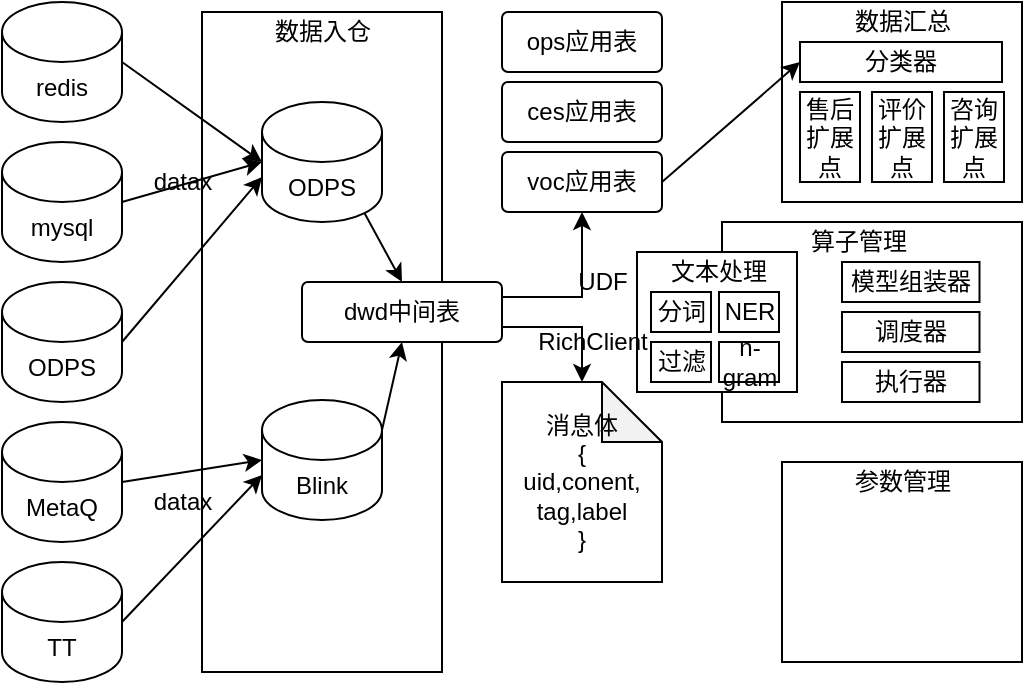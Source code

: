 <mxfile version="16.5.6" type="github">
  <diagram id="LrDT-2fnjlLrGnoS8Kym" name="Page-1">
    <mxGraphModel dx="903" dy="570" grid="1" gridSize="10" guides="1" tooltips="1" connect="1" arrows="1" fold="1" page="1" pageScale="1" pageWidth="826" pageHeight="1169" math="0" shadow="0">
      <root>
        <mxCell id="0" />
        <mxCell id="1" parent="0" />
        <mxCell id="NIo4wRNYglLKpnFKmgiN-8" value="" style="verticalLabelPosition=bottom;verticalAlign=top;html=1;shape=mxgraph.basic.rect;fillColor2=none;strokeWidth=1;size=20;indent=5;" vertex="1" parent="1">
          <mxGeometry x="200" y="125" width="120" height="330" as="geometry" />
        </mxCell>
        <mxCell id="NIo4wRNYglLKpnFKmgiN-1" value="redis" style="shape=cylinder3;whiteSpace=wrap;html=1;boundedLbl=1;backgroundOutline=1;size=15;" vertex="1" parent="1">
          <mxGeometry x="100" y="120" width="60" height="60" as="geometry" />
        </mxCell>
        <mxCell id="NIo4wRNYglLKpnFKmgiN-2" value="mysql" style="shape=cylinder3;whiteSpace=wrap;html=1;boundedLbl=1;backgroundOutline=1;size=15;" vertex="1" parent="1">
          <mxGeometry x="100" y="190" width="60" height="60" as="geometry" />
        </mxCell>
        <mxCell id="NIo4wRNYglLKpnFKmgiN-3" value="ODPS" style="shape=cylinder3;whiteSpace=wrap;html=1;boundedLbl=1;backgroundOutline=1;size=15;" vertex="1" parent="1">
          <mxGeometry x="100" y="260" width="60" height="60" as="geometry" />
        </mxCell>
        <mxCell id="NIo4wRNYglLKpnFKmgiN-4" value="MetaQ" style="shape=cylinder3;whiteSpace=wrap;html=1;boundedLbl=1;backgroundOutline=1;size=15;" vertex="1" parent="1">
          <mxGeometry x="100" y="330" width="60" height="60" as="geometry" />
        </mxCell>
        <mxCell id="NIo4wRNYglLKpnFKmgiN-5" value="TT" style="shape=cylinder3;whiteSpace=wrap;html=1;boundedLbl=1;backgroundOutline=1;size=15;" vertex="1" parent="1">
          <mxGeometry x="100" y="400" width="60" height="60" as="geometry" />
        </mxCell>
        <mxCell id="NIo4wRNYglLKpnFKmgiN-6" value="ODPS" style="shape=cylinder3;whiteSpace=wrap;html=1;boundedLbl=1;backgroundOutline=1;size=15;" vertex="1" parent="1">
          <mxGeometry x="230" y="170" width="60" height="60" as="geometry" />
        </mxCell>
        <mxCell id="NIo4wRNYglLKpnFKmgiN-7" value="Blink" style="shape=cylinder3;whiteSpace=wrap;html=1;boundedLbl=1;backgroundOutline=1;size=15;" vertex="1" parent="1">
          <mxGeometry x="230" y="319" width="60" height="60" as="geometry" />
        </mxCell>
        <mxCell id="NIo4wRNYglLKpnFKmgiN-9" value="数据入仓" style="text;html=1;align=center;verticalAlign=middle;resizable=0;points=[];autosize=1;strokeColor=none;fillColor=none;" vertex="1" parent="1">
          <mxGeometry x="230" y="125" width="60" height="20" as="geometry" />
        </mxCell>
        <mxCell id="NIo4wRNYglLKpnFKmgiN-10" value="" style="endArrow=classic;html=1;rounded=0;exitX=1;exitY=0.5;exitDx=0;exitDy=0;exitPerimeter=0;entryX=0;entryY=0.5;entryDx=0;entryDy=0;entryPerimeter=0;" edge="1" parent="1" source="NIo4wRNYglLKpnFKmgiN-1" target="NIo4wRNYglLKpnFKmgiN-6">
          <mxGeometry width="50" height="50" relative="1" as="geometry">
            <mxPoint x="390" y="320" as="sourcePoint" />
            <mxPoint x="440" y="270" as="targetPoint" />
          </mxGeometry>
        </mxCell>
        <mxCell id="NIo4wRNYglLKpnFKmgiN-11" value="" style="endArrow=classic;html=1;rounded=0;exitX=1;exitY=0.5;exitDx=0;exitDy=0;exitPerimeter=0;entryX=0;entryY=0.5;entryDx=0;entryDy=0;entryPerimeter=0;" edge="1" parent="1" source="NIo4wRNYglLKpnFKmgiN-2" target="NIo4wRNYglLKpnFKmgiN-6">
          <mxGeometry width="50" height="50" relative="1" as="geometry">
            <mxPoint x="170" y="160" as="sourcePoint" />
            <mxPoint x="240" y="230" as="targetPoint" />
          </mxGeometry>
        </mxCell>
        <mxCell id="NIo4wRNYglLKpnFKmgiN-12" value="" style="endArrow=classic;html=1;rounded=0;exitX=1;exitY=0.5;exitDx=0;exitDy=0;exitPerimeter=0;entryX=0;entryY=0;entryDx=0;entryDy=37.5;entryPerimeter=0;" edge="1" parent="1" source="NIo4wRNYglLKpnFKmgiN-3" target="NIo4wRNYglLKpnFKmgiN-6">
          <mxGeometry width="50" height="50" relative="1" as="geometry">
            <mxPoint x="170" y="230" as="sourcePoint" />
            <mxPoint x="240" y="230" as="targetPoint" />
          </mxGeometry>
        </mxCell>
        <mxCell id="NIo4wRNYglLKpnFKmgiN-13" value="" style="endArrow=classic;html=1;rounded=0;exitX=1;exitY=0.5;exitDx=0;exitDy=0;exitPerimeter=0;entryX=0;entryY=0.5;entryDx=0;entryDy=0;entryPerimeter=0;" edge="1" parent="1" source="NIo4wRNYglLKpnFKmgiN-4" target="NIo4wRNYglLKpnFKmgiN-7">
          <mxGeometry width="50" height="50" relative="1" as="geometry">
            <mxPoint x="170" y="300" as="sourcePoint" />
            <mxPoint x="240" y="237.5" as="targetPoint" />
          </mxGeometry>
        </mxCell>
        <mxCell id="NIo4wRNYglLKpnFKmgiN-14" value="" style="endArrow=classic;html=1;rounded=0;exitX=1;exitY=0.5;exitDx=0;exitDy=0;exitPerimeter=0;entryX=0;entryY=0;entryDx=0;entryDy=37.5;entryPerimeter=0;" edge="1" parent="1" source="NIo4wRNYglLKpnFKmgiN-5" target="NIo4wRNYglLKpnFKmgiN-7">
          <mxGeometry width="50" height="50" relative="1" as="geometry">
            <mxPoint x="170" y="370" as="sourcePoint" />
            <mxPoint x="240" y="340" as="targetPoint" />
          </mxGeometry>
        </mxCell>
        <mxCell id="NIo4wRNYglLKpnFKmgiN-15" value="datax" style="text;html=1;align=center;verticalAlign=middle;resizable=0;points=[];autosize=1;strokeColor=none;fillColor=none;" vertex="1" parent="1">
          <mxGeometry x="170" y="200" width="40" height="20" as="geometry" />
        </mxCell>
        <mxCell id="NIo4wRNYglLKpnFKmgiN-17" value="datax" style="text;html=1;align=center;verticalAlign=middle;resizable=0;points=[];autosize=1;strokeColor=none;fillColor=none;" vertex="1" parent="1">
          <mxGeometry x="170" y="360" width="40" height="20" as="geometry" />
        </mxCell>
        <mxCell id="NIo4wRNYglLKpnFKmgiN-18" value="dwd中间表" style="rounded=1;arcSize=10;whiteSpace=wrap;html=1;align=center;" vertex="1" parent="1">
          <mxGeometry x="250" y="260" width="100" height="30" as="geometry" />
        </mxCell>
        <mxCell id="NIo4wRNYglLKpnFKmgiN-19" value="" style="endArrow=classic;html=1;rounded=0;exitX=0.855;exitY=1;exitDx=0;exitDy=-4.35;exitPerimeter=0;entryX=0.5;entryY=0;entryDx=0;entryDy=0;" edge="1" parent="1" source="NIo4wRNYglLKpnFKmgiN-6" target="NIo4wRNYglLKpnFKmgiN-18">
          <mxGeometry width="50" height="50" relative="1" as="geometry">
            <mxPoint x="170" y="300" as="sourcePoint" />
            <mxPoint x="240" y="217.5" as="targetPoint" />
          </mxGeometry>
        </mxCell>
        <mxCell id="NIo4wRNYglLKpnFKmgiN-20" value="" style="endArrow=classic;html=1;rounded=0;exitX=1;exitY=0;exitDx=0;exitDy=15;exitPerimeter=0;entryX=0.5;entryY=1;entryDx=0;entryDy=0;" edge="1" parent="1" source="NIo4wRNYglLKpnFKmgiN-7" target="NIo4wRNYglLKpnFKmgiN-18">
          <mxGeometry width="50" height="50" relative="1" as="geometry">
            <mxPoint x="291.3" y="235.65" as="sourcePoint" />
            <mxPoint x="310" y="270" as="targetPoint" />
          </mxGeometry>
        </mxCell>
        <mxCell id="NIo4wRNYglLKpnFKmgiN-21" value="ops应用表" style="rounded=1;arcSize=10;whiteSpace=wrap;html=1;align=center;" vertex="1" parent="1">
          <mxGeometry x="350" y="125" width="80" height="30" as="geometry" />
        </mxCell>
        <mxCell id="NIo4wRNYglLKpnFKmgiN-22" value="ces应用表" style="rounded=1;arcSize=10;whiteSpace=wrap;html=1;align=center;" vertex="1" parent="1">
          <mxGeometry x="350" y="160" width="80" height="30" as="geometry" />
        </mxCell>
        <mxCell id="NIo4wRNYglLKpnFKmgiN-23" value="voc应用表" style="rounded=1;arcSize=10;whiteSpace=wrap;html=1;align=center;" vertex="1" parent="1">
          <mxGeometry x="350" y="195" width="80" height="30" as="geometry" />
        </mxCell>
        <mxCell id="NIo4wRNYglLKpnFKmgiN-24" value="" style="endArrow=classic;html=1;rounded=0;exitX=1;exitY=0.25;exitDx=0;exitDy=0;entryX=0.5;entryY=1;entryDx=0;entryDy=0;edgeStyle=orthogonalEdgeStyle;" edge="1" parent="1" source="NIo4wRNYglLKpnFKmgiN-18" target="NIo4wRNYglLKpnFKmgiN-23">
          <mxGeometry width="50" height="50" relative="1" as="geometry">
            <mxPoint x="390" y="320" as="sourcePoint" />
            <mxPoint x="440" y="270" as="targetPoint" />
          </mxGeometry>
        </mxCell>
        <mxCell id="NIo4wRNYglLKpnFKmgiN-25" value="" style="endArrow=classic;html=1;rounded=0;exitX=1;exitY=0.75;exitDx=0;exitDy=0;entryX=0.5;entryY=0;entryDx=0;entryDy=0;edgeStyle=orthogonalEdgeStyle;entryPerimeter=0;" edge="1" parent="1" source="NIo4wRNYglLKpnFKmgiN-18" target="NIo4wRNYglLKpnFKmgiN-26">
          <mxGeometry width="50" height="50" relative="1" as="geometry">
            <mxPoint x="360" y="277.5" as="sourcePoint" />
            <mxPoint x="400" y="235" as="targetPoint" />
          </mxGeometry>
        </mxCell>
        <mxCell id="NIo4wRNYglLKpnFKmgiN-26" value="消息体&lt;br&gt;{&lt;br&gt;uid,conent,&lt;br&gt;tag,label&lt;br&gt;}" style="shape=note;whiteSpace=wrap;html=1;backgroundOutline=1;darkOpacity=0.05;" vertex="1" parent="1">
          <mxGeometry x="350" y="310" width="80" height="100" as="geometry" />
        </mxCell>
        <mxCell id="NIo4wRNYglLKpnFKmgiN-29" value="" style="group" vertex="1" connectable="0" parent="1">
          <mxGeometry x="490" y="120" width="120" height="100" as="geometry" />
        </mxCell>
        <mxCell id="NIo4wRNYglLKpnFKmgiN-27" value="" style="verticalLabelPosition=bottom;verticalAlign=top;html=1;shape=mxgraph.basic.rect;fillColor2=none;strokeWidth=1;size=20;indent=5;" vertex="1" parent="NIo4wRNYglLKpnFKmgiN-29">
          <mxGeometry width="120" height="100" as="geometry" />
        </mxCell>
        <mxCell id="NIo4wRNYglLKpnFKmgiN-28" value="数据汇总" style="text;html=1;align=center;verticalAlign=middle;resizable=0;points=[];autosize=1;strokeColor=none;fillColor=none;" vertex="1" parent="NIo4wRNYglLKpnFKmgiN-29">
          <mxGeometry x="30" width="60" height="20" as="geometry" />
        </mxCell>
        <mxCell id="NIo4wRNYglLKpnFKmgiN-36" value="分类器" style="rounded=0;whiteSpace=wrap;html=1;" vertex="1" parent="NIo4wRNYglLKpnFKmgiN-29">
          <mxGeometry x="9" y="20" width="101" height="20" as="geometry" />
        </mxCell>
        <mxCell id="NIo4wRNYglLKpnFKmgiN-37" value="售后扩展点" style="rounded=0;whiteSpace=wrap;html=1;" vertex="1" parent="NIo4wRNYglLKpnFKmgiN-29">
          <mxGeometry x="9" y="45" width="30" height="45" as="geometry" />
        </mxCell>
        <mxCell id="NIo4wRNYglLKpnFKmgiN-38" value="评价扩展点" style="rounded=0;whiteSpace=wrap;html=1;" vertex="1" parent="NIo4wRNYglLKpnFKmgiN-29">
          <mxGeometry x="45" y="45" width="30" height="45" as="geometry" />
        </mxCell>
        <mxCell id="NIo4wRNYglLKpnFKmgiN-39" value="咨询扩展点" style="rounded=0;whiteSpace=wrap;html=1;" vertex="1" parent="NIo4wRNYglLKpnFKmgiN-29">
          <mxGeometry x="81" y="45" width="30" height="45" as="geometry" />
        </mxCell>
        <mxCell id="NIo4wRNYglLKpnFKmgiN-30" value="" style="group" vertex="1" connectable="0" parent="1">
          <mxGeometry x="490" y="350" width="120" height="100" as="geometry" />
        </mxCell>
        <mxCell id="NIo4wRNYglLKpnFKmgiN-31" value="" style="verticalLabelPosition=bottom;verticalAlign=top;html=1;shape=mxgraph.basic.rect;fillColor2=none;strokeWidth=1;size=20;indent=5;" vertex="1" parent="NIo4wRNYglLKpnFKmgiN-30">
          <mxGeometry width="120" height="100" as="geometry" />
        </mxCell>
        <mxCell id="NIo4wRNYglLKpnFKmgiN-32" value="参数管理" style="text;html=1;align=center;verticalAlign=middle;resizable=0;points=[];autosize=1;strokeColor=none;fillColor=none;" vertex="1" parent="NIo4wRNYglLKpnFKmgiN-30">
          <mxGeometry x="30" width="60" height="20" as="geometry" />
        </mxCell>
        <mxCell id="NIo4wRNYglLKpnFKmgiN-33" value="" style="group" vertex="1" connectable="0" parent="1">
          <mxGeometry x="460" y="230" width="150" height="100" as="geometry" />
        </mxCell>
        <mxCell id="NIo4wRNYglLKpnFKmgiN-34" value="" style="verticalLabelPosition=bottom;verticalAlign=top;html=1;shape=mxgraph.basic.rect;fillColor2=none;strokeWidth=1;size=20;indent=5;" vertex="1" parent="NIo4wRNYglLKpnFKmgiN-33">
          <mxGeometry width="150" height="100" as="geometry" />
        </mxCell>
        <mxCell id="NIo4wRNYglLKpnFKmgiN-35" value="算子管理" style="text;html=1;align=center;verticalAlign=middle;resizable=0;points=[];autosize=1;strokeColor=none;fillColor=none;" vertex="1" parent="NIo4wRNYglLKpnFKmgiN-33">
          <mxGeometry x="37.5" width="60" height="20" as="geometry" />
        </mxCell>
        <mxCell id="NIo4wRNYglLKpnFKmgiN-41" value="" style="group" vertex="1" connectable="0" parent="NIo4wRNYglLKpnFKmgiN-33">
          <mxGeometry x="-42.5" y="15" width="80" height="70" as="geometry" />
        </mxCell>
        <mxCell id="NIo4wRNYglLKpnFKmgiN-42" value="" style="verticalLabelPosition=bottom;verticalAlign=top;html=1;shape=mxgraph.basic.rect;fillColor2=none;strokeWidth=1;size=20;indent=5;" vertex="1" parent="NIo4wRNYglLKpnFKmgiN-41">
          <mxGeometry width="80" height="70" as="geometry" />
        </mxCell>
        <mxCell id="NIo4wRNYglLKpnFKmgiN-43" value="文本处理" style="text;html=1;align=center;verticalAlign=middle;resizable=0;points=[];autosize=1;strokeColor=none;fillColor=none;" vertex="1" parent="NIo4wRNYglLKpnFKmgiN-41">
          <mxGeometry x="10" width="60" height="20" as="geometry" />
        </mxCell>
        <mxCell id="NIo4wRNYglLKpnFKmgiN-44" value="分词" style="rounded=0;whiteSpace=wrap;html=1;" vertex="1" parent="NIo4wRNYglLKpnFKmgiN-41">
          <mxGeometry x="7" y="20" width="30" height="20" as="geometry" />
        </mxCell>
        <mxCell id="NIo4wRNYglLKpnFKmgiN-45" value="NER" style="rounded=0;whiteSpace=wrap;html=1;" vertex="1" parent="NIo4wRNYglLKpnFKmgiN-41">
          <mxGeometry x="41" y="20" width="30" height="20" as="geometry" />
        </mxCell>
        <mxCell id="NIo4wRNYglLKpnFKmgiN-46" value="过滤" style="rounded=0;whiteSpace=wrap;html=1;" vertex="1" parent="NIo4wRNYglLKpnFKmgiN-41">
          <mxGeometry x="7" y="45" width="30" height="20" as="geometry" />
        </mxCell>
        <mxCell id="NIo4wRNYglLKpnFKmgiN-47" value="n-gram" style="rounded=0;whiteSpace=wrap;html=1;" vertex="1" parent="NIo4wRNYglLKpnFKmgiN-41">
          <mxGeometry x="41" y="45" width="30" height="20" as="geometry" />
        </mxCell>
        <mxCell id="NIo4wRNYglLKpnFKmgiN-50" value="模型组装器" style="rounded=0;whiteSpace=wrap;html=1;" vertex="1" parent="NIo4wRNYglLKpnFKmgiN-33">
          <mxGeometry x="60" y="20" width="68.75" height="20" as="geometry" />
        </mxCell>
        <mxCell id="NIo4wRNYglLKpnFKmgiN-51" value="调度器" style="rounded=0;whiteSpace=wrap;html=1;" vertex="1" parent="NIo4wRNYglLKpnFKmgiN-33">
          <mxGeometry x="60" y="45" width="68.75" height="20" as="geometry" />
        </mxCell>
        <mxCell id="NIo4wRNYglLKpnFKmgiN-52" value="执行器" style="rounded=0;whiteSpace=wrap;html=1;" vertex="1" parent="NIo4wRNYglLKpnFKmgiN-33">
          <mxGeometry x="60" y="70" width="68.75" height="20" as="geometry" />
        </mxCell>
        <mxCell id="NIo4wRNYglLKpnFKmgiN-40" value="" style="endArrow=classic;html=1;rounded=0;exitX=1;exitY=0.5;exitDx=0;exitDy=0;entryX=0;entryY=0.5;entryDx=0;entryDy=0;" edge="1" parent="1" source="NIo4wRNYglLKpnFKmgiN-23" target="NIo4wRNYglLKpnFKmgiN-36">
          <mxGeometry width="50" height="50" relative="1" as="geometry">
            <mxPoint x="291.3" y="235.65" as="sourcePoint" />
            <mxPoint x="310" y="270" as="targetPoint" />
          </mxGeometry>
        </mxCell>
        <mxCell id="NIo4wRNYglLKpnFKmgiN-48" value="UDF" style="text;html=1;align=center;verticalAlign=middle;resizable=0;points=[];autosize=1;strokeColor=none;fillColor=none;" vertex="1" parent="1">
          <mxGeometry x="380" y="250" width="40" height="20" as="geometry" />
        </mxCell>
        <mxCell id="NIo4wRNYglLKpnFKmgiN-49" value="RichClient" style="text;html=1;align=center;verticalAlign=middle;resizable=0;points=[];autosize=1;strokeColor=none;fillColor=none;" vertex="1" parent="1">
          <mxGeometry x="360" y="280" width="70" height="20" as="geometry" />
        </mxCell>
      </root>
    </mxGraphModel>
  </diagram>
</mxfile>
